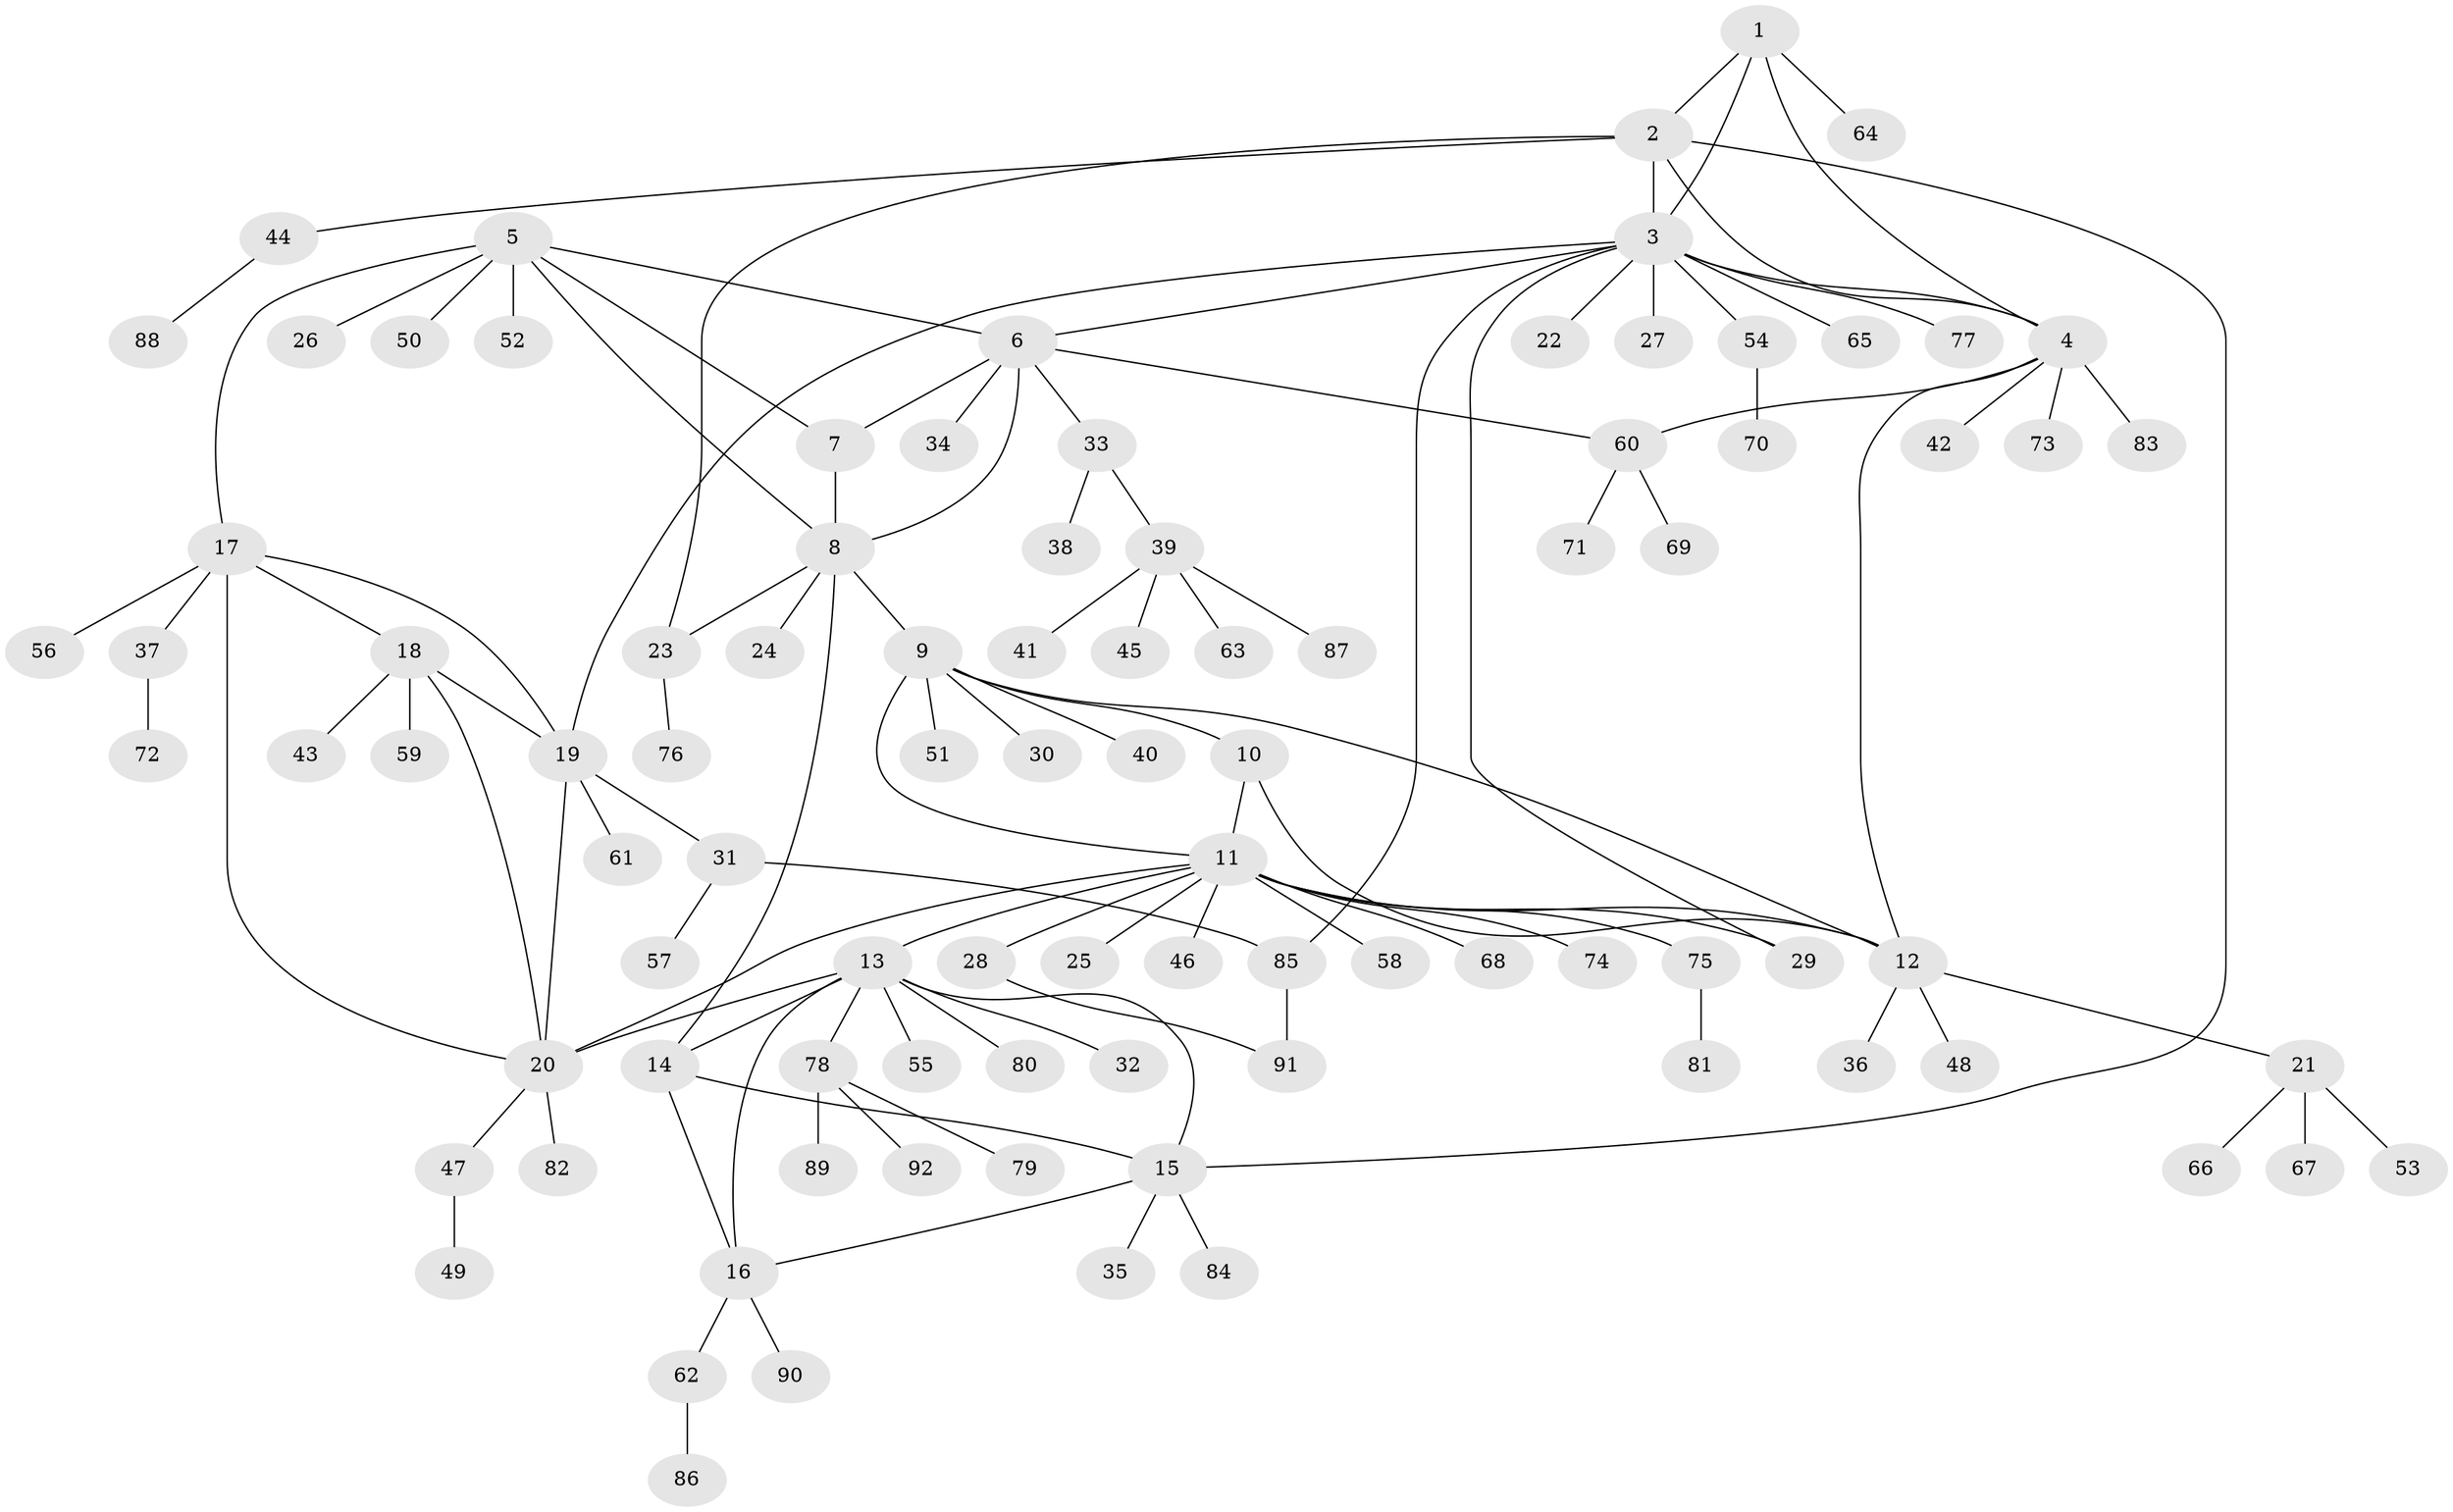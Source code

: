 // coarse degree distribution, {7: 0.029850746268656716, 13: 0.014925373134328358, 6: 0.08955223880597014, 3: 0.08955223880597014, 11: 0.014925373134328358, 12: 0.014925373134328358, 5: 0.014925373134328358, 4: 0.04477611940298507, 1: 0.6119402985074627, 2: 0.07462686567164178}
// Generated by graph-tools (version 1.1) at 2025/42/03/06/25 10:42:11]
// undirected, 92 vertices, 117 edges
graph export_dot {
graph [start="1"]
  node [color=gray90,style=filled];
  1;
  2;
  3;
  4;
  5;
  6;
  7;
  8;
  9;
  10;
  11;
  12;
  13;
  14;
  15;
  16;
  17;
  18;
  19;
  20;
  21;
  22;
  23;
  24;
  25;
  26;
  27;
  28;
  29;
  30;
  31;
  32;
  33;
  34;
  35;
  36;
  37;
  38;
  39;
  40;
  41;
  42;
  43;
  44;
  45;
  46;
  47;
  48;
  49;
  50;
  51;
  52;
  53;
  54;
  55;
  56;
  57;
  58;
  59;
  60;
  61;
  62;
  63;
  64;
  65;
  66;
  67;
  68;
  69;
  70;
  71;
  72;
  73;
  74;
  75;
  76;
  77;
  78;
  79;
  80;
  81;
  82;
  83;
  84;
  85;
  86;
  87;
  88;
  89;
  90;
  91;
  92;
  1 -- 2;
  1 -- 3;
  1 -- 4;
  1 -- 64;
  2 -- 3;
  2 -- 4;
  2 -- 15;
  2 -- 23;
  2 -- 44;
  3 -- 4;
  3 -- 6;
  3 -- 19;
  3 -- 22;
  3 -- 27;
  3 -- 29;
  3 -- 54;
  3 -- 65;
  3 -- 77;
  3 -- 85;
  4 -- 12;
  4 -- 42;
  4 -- 60;
  4 -- 73;
  4 -- 83;
  5 -- 6;
  5 -- 7;
  5 -- 8;
  5 -- 17;
  5 -- 26;
  5 -- 50;
  5 -- 52;
  6 -- 7;
  6 -- 8;
  6 -- 33;
  6 -- 34;
  6 -- 60;
  7 -- 8;
  8 -- 9;
  8 -- 14;
  8 -- 23;
  8 -- 24;
  9 -- 10;
  9 -- 11;
  9 -- 12;
  9 -- 30;
  9 -- 40;
  9 -- 51;
  10 -- 11;
  10 -- 12;
  11 -- 12;
  11 -- 13;
  11 -- 20;
  11 -- 25;
  11 -- 28;
  11 -- 29;
  11 -- 46;
  11 -- 58;
  11 -- 68;
  11 -- 74;
  11 -- 75;
  12 -- 21;
  12 -- 36;
  12 -- 48;
  13 -- 14;
  13 -- 15;
  13 -- 16;
  13 -- 20;
  13 -- 32;
  13 -- 55;
  13 -- 78;
  13 -- 80;
  14 -- 15;
  14 -- 16;
  15 -- 16;
  15 -- 35;
  15 -- 84;
  16 -- 62;
  16 -- 90;
  17 -- 18;
  17 -- 19;
  17 -- 20;
  17 -- 37;
  17 -- 56;
  18 -- 19;
  18 -- 20;
  18 -- 43;
  18 -- 59;
  19 -- 20;
  19 -- 31;
  19 -- 61;
  20 -- 47;
  20 -- 82;
  21 -- 53;
  21 -- 66;
  21 -- 67;
  23 -- 76;
  28 -- 91;
  31 -- 57;
  31 -- 85;
  33 -- 38;
  33 -- 39;
  37 -- 72;
  39 -- 41;
  39 -- 45;
  39 -- 63;
  39 -- 87;
  44 -- 88;
  47 -- 49;
  54 -- 70;
  60 -- 69;
  60 -- 71;
  62 -- 86;
  75 -- 81;
  78 -- 79;
  78 -- 89;
  78 -- 92;
  85 -- 91;
}

